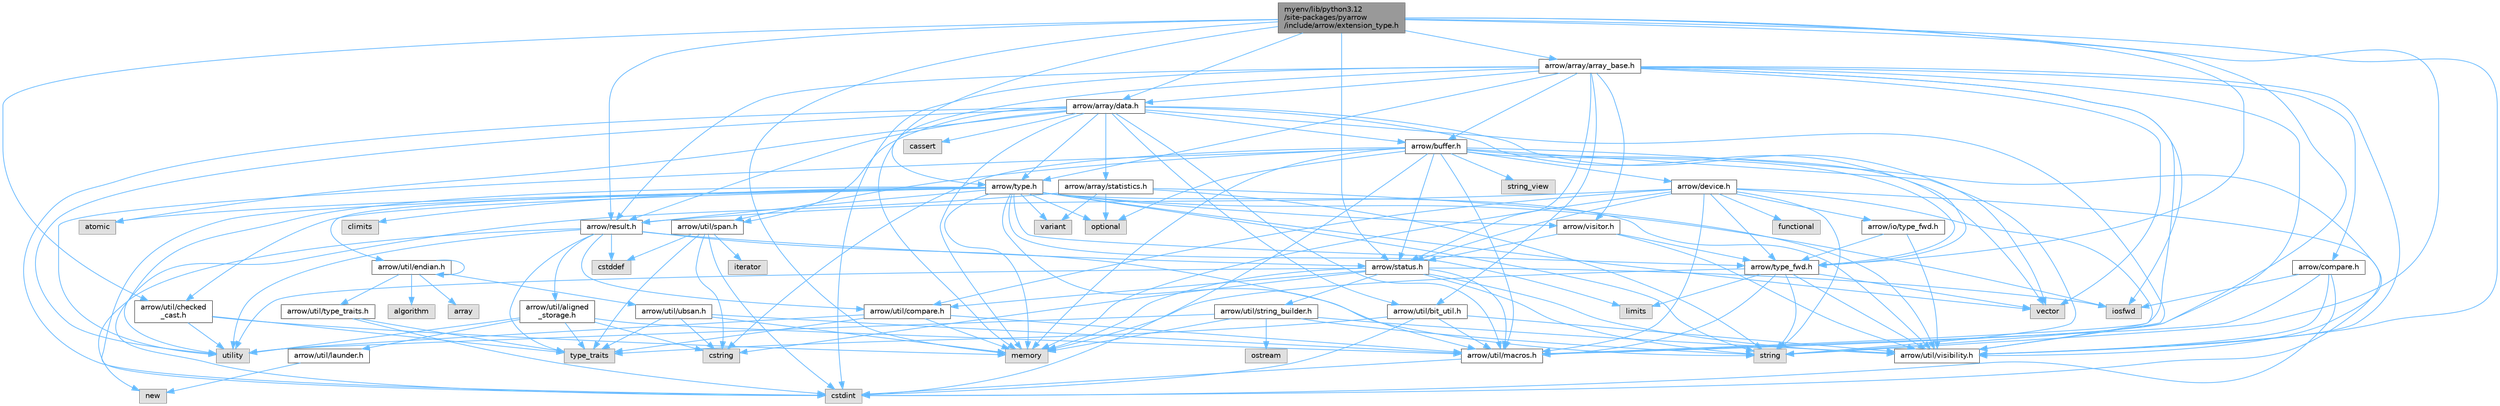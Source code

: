 digraph "myenv/lib/python3.12/site-packages/pyarrow/include/arrow/extension_type.h"
{
 // LATEX_PDF_SIZE
  bgcolor="transparent";
  edge [fontname=Helvetica,fontsize=10,labelfontname=Helvetica,labelfontsize=10];
  node [fontname=Helvetica,fontsize=10,shape=box,height=0.2,width=0.4];
  Node1 [id="Node000001",label="myenv/lib/python3.12\l/site-packages/pyarrow\l/include/arrow/extension_type.h",height=0.2,width=0.4,color="gray40", fillcolor="grey60", style="filled", fontcolor="black",tooltip=" "];
  Node1 -> Node2 [id="edge1_Node000001_Node000002",color="steelblue1",style="solid",tooltip=" "];
  Node2 [id="Node000002",label="memory",height=0.2,width=0.4,color="grey60", fillcolor="#E0E0E0", style="filled",tooltip=" "];
  Node1 -> Node3 [id="edge2_Node000001_Node000003",color="steelblue1",style="solid",tooltip=" "];
  Node3 [id="Node000003",label="string",height=0.2,width=0.4,color="grey60", fillcolor="#E0E0E0", style="filled",tooltip=" "];
  Node1 -> Node4 [id="edge3_Node000001_Node000004",color="steelblue1",style="solid",tooltip=" "];
  Node4 [id="Node000004",label="arrow/array/array_base.h",height=0.2,width=0.4,color="grey40", fillcolor="white", style="filled",URL="$array__base_8h.html",tooltip=" "];
  Node4 -> Node5 [id="edge4_Node000004_Node000005",color="steelblue1",style="solid",tooltip=" "];
  Node5 [id="Node000005",label="cstdint",height=0.2,width=0.4,color="grey60", fillcolor="#E0E0E0", style="filled",tooltip=" "];
  Node4 -> Node6 [id="edge5_Node000004_Node000006",color="steelblue1",style="solid",tooltip=" "];
  Node6 [id="Node000006",label="iosfwd",height=0.2,width=0.4,color="grey60", fillcolor="#E0E0E0", style="filled",tooltip=" "];
  Node4 -> Node2 [id="edge6_Node000004_Node000002",color="steelblue1",style="solid",tooltip=" "];
  Node4 -> Node3 [id="edge7_Node000004_Node000003",color="steelblue1",style="solid",tooltip=" "];
  Node4 -> Node7 [id="edge8_Node000004_Node000007",color="steelblue1",style="solid",tooltip=" "];
  Node7 [id="Node000007",label="vector",height=0.2,width=0.4,color="grey60", fillcolor="#E0E0E0", style="filled",tooltip=" "];
  Node4 -> Node8 [id="edge9_Node000004_Node000008",color="steelblue1",style="solid",tooltip=" "];
  Node8 [id="Node000008",label="arrow/array/data.h",height=0.2,width=0.4,color="grey40", fillcolor="white", style="filled",URL="$data_8h.html",tooltip=" "];
  Node8 -> Node9 [id="edge10_Node000008_Node000009",color="steelblue1",style="solid",tooltip=" "];
  Node9 [id="Node000009",label="atomic",height=0.2,width=0.4,color="grey60", fillcolor="#E0E0E0", style="filled",tooltip=" "];
  Node8 -> Node10 [id="edge11_Node000008_Node000010",color="steelblue1",style="solid",tooltip=" "];
  Node10 [id="Node000010",label="cassert",height=0.2,width=0.4,color="grey60", fillcolor="#E0E0E0", style="filled",tooltip=" "];
  Node8 -> Node5 [id="edge12_Node000008_Node000005",color="steelblue1",style="solid",tooltip=" "];
  Node8 -> Node2 [id="edge13_Node000008_Node000002",color="steelblue1",style="solid",tooltip=" "];
  Node8 -> Node11 [id="edge14_Node000008_Node000011",color="steelblue1",style="solid",tooltip=" "];
  Node11 [id="Node000011",label="utility",height=0.2,width=0.4,color="grey60", fillcolor="#E0E0E0", style="filled",tooltip=" "];
  Node8 -> Node7 [id="edge15_Node000008_Node000007",color="steelblue1",style="solid",tooltip=" "];
  Node8 -> Node12 [id="edge16_Node000008_Node000012",color="steelblue1",style="solid",tooltip=" "];
  Node12 [id="Node000012",label="arrow/array/statistics.h",height=0.2,width=0.4,color="grey40", fillcolor="white", style="filled",URL="$arrow_2array_2statistics_8h.html",tooltip=" "];
  Node12 -> Node5 [id="edge17_Node000012_Node000005",color="steelblue1",style="solid",tooltip=" "];
  Node12 -> Node13 [id="edge18_Node000012_Node000013",color="steelblue1",style="solid",tooltip=" "];
  Node13 [id="Node000013",label="optional",height=0.2,width=0.4,color="grey60", fillcolor="#E0E0E0", style="filled",tooltip=" "];
  Node12 -> Node3 [id="edge19_Node000012_Node000003",color="steelblue1",style="solid",tooltip=" "];
  Node12 -> Node14 [id="edge20_Node000012_Node000014",color="steelblue1",style="solid",tooltip=" "];
  Node14 [id="Node000014",label="variant",height=0.2,width=0.4,color="grey60", fillcolor="#E0E0E0", style="filled",tooltip=" "];
  Node12 -> Node15 [id="edge21_Node000012_Node000015",color="steelblue1",style="solid",tooltip=" "];
  Node15 [id="Node000015",label="arrow/util/visibility.h",height=0.2,width=0.4,color="grey40", fillcolor="white", style="filled",URL="$include_2arrow_2util_2visibility_8h.html",tooltip=" "];
  Node8 -> Node16 [id="edge22_Node000008_Node000016",color="steelblue1",style="solid",tooltip=" "];
  Node16 [id="Node000016",label="arrow/buffer.h",height=0.2,width=0.4,color="grey40", fillcolor="white", style="filled",URL="$buffer_8h.html",tooltip=" "];
  Node16 -> Node5 [id="edge23_Node000016_Node000005",color="steelblue1",style="solid",tooltip=" "];
  Node16 -> Node17 [id="edge24_Node000016_Node000017",color="steelblue1",style="solid",tooltip=" "];
  Node17 [id="Node000017",label="cstring",height=0.2,width=0.4,color="grey60", fillcolor="#E0E0E0", style="filled",tooltip=" "];
  Node16 -> Node2 [id="edge25_Node000016_Node000002",color="steelblue1",style="solid",tooltip=" "];
  Node16 -> Node13 [id="edge26_Node000016_Node000013",color="steelblue1",style="solid",tooltip=" "];
  Node16 -> Node3 [id="edge27_Node000016_Node000003",color="steelblue1",style="solid",tooltip=" "];
  Node16 -> Node18 [id="edge28_Node000016_Node000018",color="steelblue1",style="solid",tooltip=" "];
  Node18 [id="Node000018",label="string_view",height=0.2,width=0.4,color="grey60", fillcolor="#E0E0E0", style="filled",tooltip=" "];
  Node16 -> Node11 [id="edge29_Node000016_Node000011",color="steelblue1",style="solid",tooltip=" "];
  Node16 -> Node7 [id="edge30_Node000016_Node000007",color="steelblue1",style="solid",tooltip=" "];
  Node16 -> Node19 [id="edge31_Node000016_Node000019",color="steelblue1",style="solid",tooltip=" "];
  Node19 [id="Node000019",label="arrow/device.h",height=0.2,width=0.4,color="grey40", fillcolor="white", style="filled",URL="$device_8h.html",tooltip=" "];
  Node19 -> Node5 [id="edge32_Node000019_Node000005",color="steelblue1",style="solid",tooltip=" "];
  Node19 -> Node20 [id="edge33_Node000019_Node000020",color="steelblue1",style="solid",tooltip=" "];
  Node20 [id="Node000020",label="functional",height=0.2,width=0.4,color="grey60", fillcolor="#E0E0E0", style="filled",tooltip=" "];
  Node19 -> Node2 [id="edge34_Node000019_Node000002",color="steelblue1",style="solid",tooltip=" "];
  Node19 -> Node3 [id="edge35_Node000019_Node000003",color="steelblue1",style="solid",tooltip=" "];
  Node19 -> Node21 [id="edge36_Node000019_Node000021",color="steelblue1",style="solid",tooltip=" "];
  Node21 [id="Node000021",label="arrow/io/type_fwd.h",height=0.2,width=0.4,color="grey40", fillcolor="white", style="filled",URL="$arrow_2io_2type__fwd_8h.html",tooltip=" "];
  Node21 -> Node22 [id="edge37_Node000021_Node000022",color="steelblue1",style="solid",tooltip=" "];
  Node22 [id="Node000022",label="arrow/type_fwd.h",height=0.2,width=0.4,color="grey40", fillcolor="white", style="filled",URL="$arrow_2type__fwd_8h.html",tooltip=" "];
  Node22 -> Node23 [id="edge38_Node000022_Node000023",color="steelblue1",style="solid",tooltip=" "];
  Node23 [id="Node000023",label="limits",height=0.2,width=0.4,color="grey60", fillcolor="#E0E0E0", style="filled",tooltip=" "];
  Node22 -> Node2 [id="edge39_Node000022_Node000002",color="steelblue1",style="solid",tooltip=" "];
  Node22 -> Node3 [id="edge40_Node000022_Node000003",color="steelblue1",style="solid",tooltip=" "];
  Node22 -> Node7 [id="edge41_Node000022_Node000007",color="steelblue1",style="solid",tooltip=" "];
  Node22 -> Node24 [id="edge42_Node000022_Node000024",color="steelblue1",style="solid",tooltip=" "];
  Node24 [id="Node000024",label="arrow/util/macros.h",height=0.2,width=0.4,color="grey40", fillcolor="white", style="filled",URL="$macros_8h.html",tooltip=" "];
  Node24 -> Node5 [id="edge43_Node000024_Node000005",color="steelblue1",style="solid",tooltip=" "];
  Node22 -> Node15 [id="edge44_Node000022_Node000015",color="steelblue1",style="solid",tooltip=" "];
  Node21 -> Node15 [id="edge45_Node000021_Node000015",color="steelblue1",style="solid",tooltip=" "];
  Node19 -> Node25 [id="edge46_Node000019_Node000025",color="steelblue1",style="solid",tooltip=" "];
  Node25 [id="Node000025",label="arrow/result.h",height=0.2,width=0.4,color="grey40", fillcolor="white", style="filled",URL="$result_8h.html",tooltip=" "];
  Node25 -> Node26 [id="edge47_Node000025_Node000026",color="steelblue1",style="solid",tooltip=" "];
  Node26 [id="Node000026",label="cstddef",height=0.2,width=0.4,color="grey60", fillcolor="#E0E0E0", style="filled",tooltip=" "];
  Node25 -> Node27 [id="edge48_Node000025_Node000027",color="steelblue1",style="solid",tooltip=" "];
  Node27 [id="Node000027",label="new",height=0.2,width=0.4,color="grey60", fillcolor="#E0E0E0", style="filled",tooltip=" "];
  Node25 -> Node3 [id="edge49_Node000025_Node000003",color="steelblue1",style="solid",tooltip=" "];
  Node25 -> Node28 [id="edge50_Node000025_Node000028",color="steelblue1",style="solid",tooltip=" "];
  Node28 [id="Node000028",label="type_traits",height=0.2,width=0.4,color="grey60", fillcolor="#E0E0E0", style="filled",tooltip=" "];
  Node25 -> Node11 [id="edge51_Node000025_Node000011",color="steelblue1",style="solid",tooltip=" "];
  Node25 -> Node29 [id="edge52_Node000025_Node000029",color="steelblue1",style="solid",tooltip=" "];
  Node29 [id="Node000029",label="arrow/status.h",height=0.2,width=0.4,color="grey40", fillcolor="white", style="filled",URL="$status_8h.html",tooltip=" "];
  Node29 -> Node17 [id="edge53_Node000029_Node000017",color="steelblue1",style="solid",tooltip=" "];
  Node29 -> Node6 [id="edge54_Node000029_Node000006",color="steelblue1",style="solid",tooltip=" "];
  Node29 -> Node2 [id="edge55_Node000029_Node000002",color="steelblue1",style="solid",tooltip=" "];
  Node29 -> Node3 [id="edge56_Node000029_Node000003",color="steelblue1",style="solid",tooltip=" "];
  Node29 -> Node11 [id="edge57_Node000029_Node000011",color="steelblue1",style="solid",tooltip=" "];
  Node29 -> Node30 [id="edge58_Node000029_Node000030",color="steelblue1",style="solid",tooltip=" "];
  Node30 [id="Node000030",label="arrow/util/compare.h",height=0.2,width=0.4,color="grey40", fillcolor="white", style="filled",URL="$util_2compare_8h.html",tooltip=" "];
  Node30 -> Node2 [id="edge59_Node000030_Node000002",color="steelblue1",style="solid",tooltip=" "];
  Node30 -> Node28 [id="edge60_Node000030_Node000028",color="steelblue1",style="solid",tooltip=" "];
  Node30 -> Node11 [id="edge61_Node000030_Node000011",color="steelblue1",style="solid",tooltip=" "];
  Node30 -> Node24 [id="edge62_Node000030_Node000024",color="steelblue1",style="solid",tooltip=" "];
  Node29 -> Node24 [id="edge63_Node000029_Node000024",color="steelblue1",style="solid",tooltip=" "];
  Node29 -> Node31 [id="edge64_Node000029_Node000031",color="steelblue1",style="solid",tooltip=" "];
  Node31 [id="Node000031",label="arrow/util/string_builder.h",height=0.2,width=0.4,color="grey40", fillcolor="white", style="filled",URL="$string__builder_8h.html",tooltip=" "];
  Node31 -> Node2 [id="edge65_Node000031_Node000002",color="steelblue1",style="solid",tooltip=" "];
  Node31 -> Node32 [id="edge66_Node000031_Node000032",color="steelblue1",style="solid",tooltip=" "];
  Node32 [id="Node000032",label="ostream",height=0.2,width=0.4,color="grey60", fillcolor="#E0E0E0", style="filled",tooltip=" "];
  Node31 -> Node3 [id="edge67_Node000031_Node000003",color="steelblue1",style="solid",tooltip=" "];
  Node31 -> Node11 [id="edge68_Node000031_Node000011",color="steelblue1",style="solid",tooltip=" "];
  Node31 -> Node15 [id="edge69_Node000031_Node000015",color="steelblue1",style="solid",tooltip=" "];
  Node29 -> Node15 [id="edge70_Node000029_Node000015",color="steelblue1",style="solid",tooltip=" "];
  Node25 -> Node33 [id="edge71_Node000025_Node000033",color="steelblue1",style="solid",tooltip=" "];
  Node33 [id="Node000033",label="arrow/util/aligned\l_storage.h",height=0.2,width=0.4,color="grey40", fillcolor="white", style="filled",URL="$aligned__storage_8h.html",tooltip=" "];
  Node33 -> Node17 [id="edge72_Node000033_Node000017",color="steelblue1",style="solid",tooltip=" "];
  Node33 -> Node28 [id="edge73_Node000033_Node000028",color="steelblue1",style="solid",tooltip=" "];
  Node33 -> Node11 [id="edge74_Node000033_Node000011",color="steelblue1",style="solid",tooltip=" "];
  Node33 -> Node34 [id="edge75_Node000033_Node000034",color="steelblue1",style="solid",tooltip=" "];
  Node34 [id="Node000034",label="arrow/util/launder.h",height=0.2,width=0.4,color="grey40", fillcolor="white", style="filled",URL="$launder_8h.html",tooltip=" "];
  Node34 -> Node27 [id="edge76_Node000034_Node000027",color="steelblue1",style="solid",tooltip=" "];
  Node33 -> Node24 [id="edge77_Node000033_Node000024",color="steelblue1",style="solid",tooltip=" "];
  Node25 -> Node30 [id="edge78_Node000025_Node000030",color="steelblue1",style="solid",tooltip=" "];
  Node19 -> Node29 [id="edge79_Node000019_Node000029",color="steelblue1",style="solid",tooltip=" "];
  Node19 -> Node22 [id="edge80_Node000019_Node000022",color="steelblue1",style="solid",tooltip=" "];
  Node19 -> Node30 [id="edge81_Node000019_Node000030",color="steelblue1",style="solid",tooltip=" "];
  Node19 -> Node24 [id="edge82_Node000019_Node000024",color="steelblue1",style="solid",tooltip=" "];
  Node19 -> Node15 [id="edge83_Node000019_Node000015",color="steelblue1",style="solid",tooltip=" "];
  Node16 -> Node29 [id="edge84_Node000016_Node000029",color="steelblue1",style="solid",tooltip=" "];
  Node16 -> Node22 [id="edge85_Node000016_Node000022",color="steelblue1",style="solid",tooltip=" "];
  Node16 -> Node24 [id="edge86_Node000016_Node000024",color="steelblue1",style="solid",tooltip=" "];
  Node16 -> Node35 [id="edge87_Node000016_Node000035",color="steelblue1",style="solid",tooltip=" "];
  Node35 [id="Node000035",label="arrow/util/span.h",height=0.2,width=0.4,color="grey40", fillcolor="white", style="filled",URL="$span_8h.html",tooltip=" "];
  Node35 -> Node26 [id="edge88_Node000035_Node000026",color="steelblue1",style="solid",tooltip=" "];
  Node35 -> Node5 [id="edge89_Node000035_Node000005",color="steelblue1",style="solid",tooltip=" "];
  Node35 -> Node17 [id="edge90_Node000035_Node000017",color="steelblue1",style="solid",tooltip=" "];
  Node35 -> Node36 [id="edge91_Node000035_Node000036",color="steelblue1",style="solid",tooltip=" "];
  Node36 [id="Node000036",label="iterator",height=0.2,width=0.4,color="grey60", fillcolor="#E0E0E0", style="filled",tooltip=" "];
  Node35 -> Node28 [id="edge92_Node000035_Node000028",color="steelblue1",style="solid",tooltip=" "];
  Node16 -> Node15 [id="edge93_Node000016_Node000015",color="steelblue1",style="solid",tooltip=" "];
  Node8 -> Node25 [id="edge94_Node000008_Node000025",color="steelblue1",style="solid",tooltip=" "];
  Node8 -> Node37 [id="edge95_Node000008_Node000037",color="steelblue1",style="solid",tooltip=" "];
  Node37 [id="Node000037",label="arrow/type.h",height=0.2,width=0.4,color="grey40", fillcolor="white", style="filled",URL="$type_8h.html",tooltip=" "];
  Node37 -> Node9 [id="edge96_Node000037_Node000009",color="steelblue1",style="solid",tooltip=" "];
  Node37 -> Node38 [id="edge97_Node000037_Node000038",color="steelblue1",style="solid",tooltip=" "];
  Node38 [id="Node000038",label="climits",height=0.2,width=0.4,color="grey60", fillcolor="#E0E0E0", style="filled",tooltip=" "];
  Node37 -> Node5 [id="edge98_Node000037_Node000005",color="steelblue1",style="solid",tooltip=" "];
  Node37 -> Node6 [id="edge99_Node000037_Node000006",color="steelblue1",style="solid",tooltip=" "];
  Node37 -> Node23 [id="edge100_Node000037_Node000023",color="steelblue1",style="solid",tooltip=" "];
  Node37 -> Node2 [id="edge101_Node000037_Node000002",color="steelblue1",style="solid",tooltip=" "];
  Node37 -> Node13 [id="edge102_Node000037_Node000013",color="steelblue1",style="solid",tooltip=" "];
  Node37 -> Node3 [id="edge103_Node000037_Node000003",color="steelblue1",style="solid",tooltip=" "];
  Node37 -> Node11 [id="edge104_Node000037_Node000011",color="steelblue1",style="solid",tooltip=" "];
  Node37 -> Node14 [id="edge105_Node000037_Node000014",color="steelblue1",style="solid",tooltip=" "];
  Node37 -> Node7 [id="edge106_Node000037_Node000007",color="steelblue1",style="solid",tooltip=" "];
  Node37 -> Node25 [id="edge107_Node000037_Node000025",color="steelblue1",style="solid",tooltip=" "];
  Node37 -> Node22 [id="edge108_Node000037_Node000022",color="steelblue1",style="solid",tooltip=" "];
  Node37 -> Node39 [id="edge109_Node000037_Node000039",color="steelblue1",style="solid",tooltip=" "];
  Node39 [id="Node000039",label="arrow/util/checked\l_cast.h",height=0.2,width=0.4,color="grey40", fillcolor="white", style="filled",URL="$checked__cast_8h.html",tooltip=" "];
  Node39 -> Node2 [id="edge110_Node000039_Node000002",color="steelblue1",style="solid",tooltip=" "];
  Node39 -> Node28 [id="edge111_Node000039_Node000028",color="steelblue1",style="solid",tooltip=" "];
  Node39 -> Node11 [id="edge112_Node000039_Node000011",color="steelblue1",style="solid",tooltip=" "];
  Node37 -> Node40 [id="edge113_Node000037_Node000040",color="steelblue1",style="solid",tooltip=" "];
  Node40 [id="Node000040",label="arrow/util/endian.h",height=0.2,width=0.4,color="grey40", fillcolor="white", style="filled",URL="$endian_8h.html",tooltip=" "];
  Node40 -> Node40 [id="edge114_Node000040_Node000040",color="steelblue1",style="solid",tooltip=" "];
  Node40 -> Node41 [id="edge115_Node000040_Node000041",color="steelblue1",style="solid",tooltip=" "];
  Node41 [id="Node000041",label="algorithm",height=0.2,width=0.4,color="grey60", fillcolor="#E0E0E0", style="filled",tooltip=" "];
  Node40 -> Node42 [id="edge116_Node000040_Node000042",color="steelblue1",style="solid",tooltip=" "];
  Node42 [id="Node000042",label="array",height=0.2,width=0.4,color="grey60", fillcolor="#E0E0E0", style="filled",tooltip=" "];
  Node40 -> Node43 [id="edge117_Node000040_Node000043",color="steelblue1",style="solid",tooltip=" "];
  Node43 [id="Node000043",label="arrow/util/type_traits.h",height=0.2,width=0.4,color="grey40", fillcolor="white", style="filled",URL="$include_2arrow_2util_2type__traits_8h.html",tooltip=" "];
  Node43 -> Node5 [id="edge118_Node000043_Node000005",color="steelblue1",style="solid",tooltip=" "];
  Node43 -> Node28 [id="edge119_Node000043_Node000028",color="steelblue1",style="solid",tooltip=" "];
  Node40 -> Node44 [id="edge120_Node000040_Node000044",color="steelblue1",style="solid",tooltip=" "];
  Node44 [id="Node000044",label="arrow/util/ubsan.h",height=0.2,width=0.4,color="grey40", fillcolor="white", style="filled",URL="$ubsan_8h.html",tooltip=" "];
  Node44 -> Node17 [id="edge121_Node000044_Node000017",color="steelblue1",style="solid",tooltip=" "];
  Node44 -> Node2 [id="edge122_Node000044_Node000002",color="steelblue1",style="solid",tooltip=" "];
  Node44 -> Node28 [id="edge123_Node000044_Node000028",color="steelblue1",style="solid",tooltip=" "];
  Node44 -> Node24 [id="edge124_Node000044_Node000024",color="steelblue1",style="solid",tooltip=" "];
  Node37 -> Node24 [id="edge125_Node000037_Node000024",color="steelblue1",style="solid",tooltip=" "];
  Node37 -> Node15 [id="edge126_Node000037_Node000015",color="steelblue1",style="solid",tooltip=" "];
  Node37 -> Node45 [id="edge127_Node000037_Node000045",color="steelblue1",style="solid",tooltip=" "];
  Node45 [id="Node000045",label="arrow/visitor.h",height=0.2,width=0.4,color="grey40", fillcolor="white", style="filled",URL="$visitor_8h.html",tooltip=" "];
  Node45 -> Node29 [id="edge128_Node000045_Node000029",color="steelblue1",style="solid",tooltip=" "];
  Node45 -> Node22 [id="edge129_Node000045_Node000022",color="steelblue1",style="solid",tooltip=" "];
  Node45 -> Node15 [id="edge130_Node000045_Node000015",color="steelblue1",style="solid",tooltip=" "];
  Node8 -> Node22 [id="edge131_Node000008_Node000022",color="steelblue1",style="solid",tooltip=" "];
  Node8 -> Node46 [id="edge132_Node000008_Node000046",color="steelblue1",style="solid",tooltip=" "];
  Node46 [id="Node000046",label="arrow/util/bit_util.h",height=0.2,width=0.4,color="grey40", fillcolor="white", style="filled",URL="$bit__util_8h.html",tooltip=" "];
  Node46 -> Node5 [id="edge133_Node000046_Node000005",color="steelblue1",style="solid",tooltip=" "];
  Node46 -> Node28 [id="edge134_Node000046_Node000028",color="steelblue1",style="solid",tooltip=" "];
  Node46 -> Node24 [id="edge135_Node000046_Node000024",color="steelblue1",style="solid",tooltip=" "];
  Node46 -> Node15 [id="edge136_Node000046_Node000015",color="steelblue1",style="solid",tooltip=" "];
  Node8 -> Node24 [id="edge137_Node000008_Node000024",color="steelblue1",style="solid",tooltip=" "];
  Node8 -> Node35 [id="edge138_Node000008_Node000035",color="steelblue1",style="solid",tooltip=" "];
  Node8 -> Node15 [id="edge139_Node000008_Node000015",color="steelblue1",style="solid",tooltip=" "];
  Node4 -> Node16 [id="edge140_Node000004_Node000016",color="steelblue1",style="solid",tooltip=" "];
  Node4 -> Node47 [id="edge141_Node000004_Node000047",color="steelblue1",style="solid",tooltip=" "];
  Node47 [id="Node000047",label="arrow/compare.h",height=0.2,width=0.4,color="grey40", fillcolor="white", style="filled",URL="$compare_8h.html",tooltip=" "];
  Node47 -> Node5 [id="edge142_Node000047_Node000005",color="steelblue1",style="solid",tooltip=" "];
  Node47 -> Node6 [id="edge143_Node000047_Node000006",color="steelblue1",style="solid",tooltip=" "];
  Node47 -> Node24 [id="edge144_Node000047_Node000024",color="steelblue1",style="solid",tooltip=" "];
  Node47 -> Node15 [id="edge145_Node000047_Node000015",color="steelblue1",style="solid",tooltip=" "];
  Node4 -> Node25 [id="edge146_Node000004_Node000025",color="steelblue1",style="solid",tooltip=" "];
  Node4 -> Node29 [id="edge147_Node000004_Node000029",color="steelblue1",style="solid",tooltip=" "];
  Node4 -> Node37 [id="edge148_Node000004_Node000037",color="steelblue1",style="solid",tooltip=" "];
  Node4 -> Node46 [id="edge149_Node000004_Node000046",color="steelblue1",style="solid",tooltip=" "];
  Node4 -> Node24 [id="edge150_Node000004_Node000024",color="steelblue1",style="solid",tooltip=" "];
  Node4 -> Node15 [id="edge151_Node000004_Node000015",color="steelblue1",style="solid",tooltip=" "];
  Node4 -> Node45 [id="edge152_Node000004_Node000045",color="steelblue1",style="solid",tooltip=" "];
  Node1 -> Node8 [id="edge153_Node000001_Node000008",color="steelblue1",style="solid",tooltip=" "];
  Node1 -> Node25 [id="edge154_Node000001_Node000025",color="steelblue1",style="solid",tooltip=" "];
  Node1 -> Node29 [id="edge155_Node000001_Node000029",color="steelblue1",style="solid",tooltip=" "];
  Node1 -> Node37 [id="edge156_Node000001_Node000037",color="steelblue1",style="solid",tooltip=" "];
  Node1 -> Node22 [id="edge157_Node000001_Node000022",color="steelblue1",style="solid",tooltip=" "];
  Node1 -> Node39 [id="edge158_Node000001_Node000039",color="steelblue1",style="solid",tooltip=" "];
  Node1 -> Node24 [id="edge159_Node000001_Node000024",color="steelblue1",style="solid",tooltip=" "];
  Node1 -> Node15 [id="edge160_Node000001_Node000015",color="steelblue1",style="solid",tooltip=" "];
}
